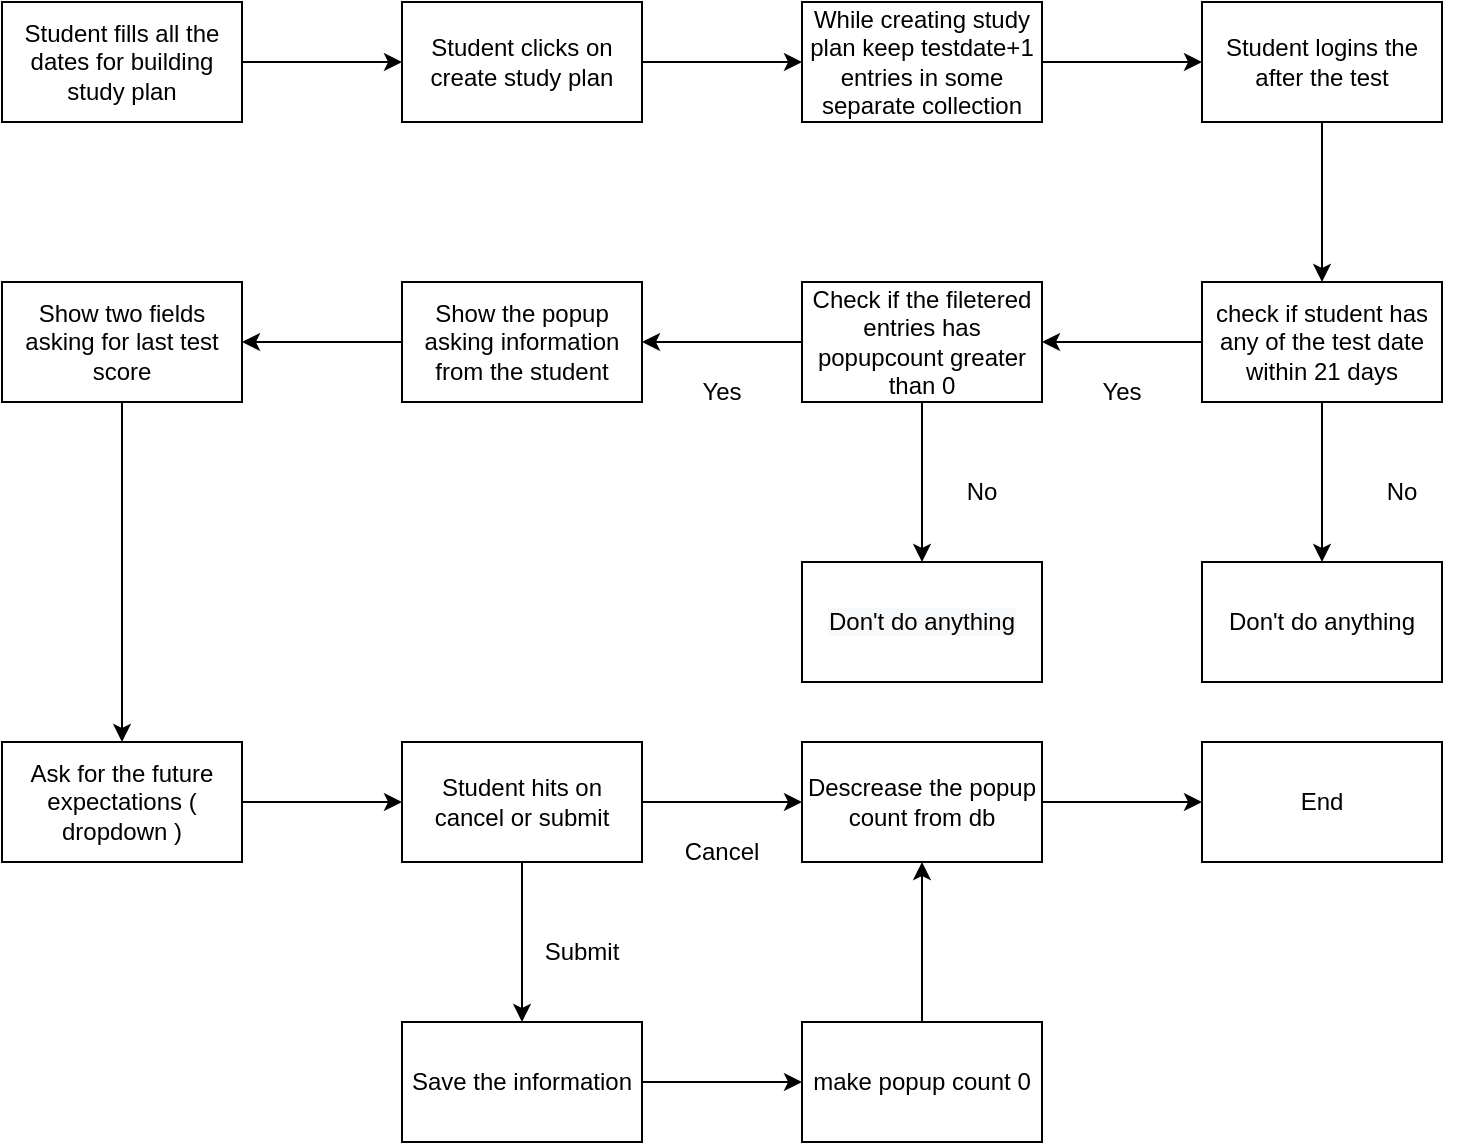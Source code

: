 <mxfile version="16.5.3" type="github">
  <diagram id="rY7nypjyBQNnHECJmD8x" name="Page-1">
    <mxGraphModel dx="1413" dy="653" grid="1" gridSize="10" guides="1" tooltips="1" connect="1" arrows="1" fold="1" page="1" pageScale="1" pageWidth="850" pageHeight="1100" math="0" shadow="0">
      <root>
        <mxCell id="0" />
        <mxCell id="1" parent="0" />
        <mxCell id="QaNSp-T8NadGFMgmojFY-3" value="" style="edgeStyle=orthogonalEdgeStyle;rounded=0;orthogonalLoop=1;jettySize=auto;html=1;" edge="1" parent="1" source="QaNSp-T8NadGFMgmojFY-1" target="QaNSp-T8NadGFMgmojFY-2">
          <mxGeometry relative="1" as="geometry" />
        </mxCell>
        <mxCell id="QaNSp-T8NadGFMgmojFY-1" value="Student fills all the dates for building study plan" style="rounded=0;whiteSpace=wrap;html=1;" vertex="1" parent="1">
          <mxGeometry x="40" y="40" width="120" height="60" as="geometry" />
        </mxCell>
        <mxCell id="QaNSp-T8NadGFMgmojFY-5" value="" style="edgeStyle=orthogonalEdgeStyle;rounded=0;orthogonalLoop=1;jettySize=auto;html=1;" edge="1" parent="1" source="QaNSp-T8NadGFMgmojFY-2" target="QaNSp-T8NadGFMgmojFY-4">
          <mxGeometry relative="1" as="geometry" />
        </mxCell>
        <mxCell id="QaNSp-T8NadGFMgmojFY-2" value="Student clicks on create study plan" style="whiteSpace=wrap;html=1;rounded=0;" vertex="1" parent="1">
          <mxGeometry x="240" y="40" width="120" height="60" as="geometry" />
        </mxCell>
        <mxCell id="QaNSp-T8NadGFMgmojFY-7" value="" style="edgeStyle=orthogonalEdgeStyle;rounded=0;orthogonalLoop=1;jettySize=auto;html=1;" edge="1" parent="1" source="QaNSp-T8NadGFMgmojFY-4" target="QaNSp-T8NadGFMgmojFY-6">
          <mxGeometry relative="1" as="geometry" />
        </mxCell>
        <mxCell id="QaNSp-T8NadGFMgmojFY-4" value="While creating study plan keep testdate+1 entries in some separate collection" style="whiteSpace=wrap;html=1;rounded=0;" vertex="1" parent="1">
          <mxGeometry x="440" y="40" width="120" height="60" as="geometry" />
        </mxCell>
        <mxCell id="QaNSp-T8NadGFMgmojFY-9" value="" style="edgeStyle=orthogonalEdgeStyle;rounded=0;orthogonalLoop=1;jettySize=auto;html=1;" edge="1" parent="1" source="QaNSp-T8NadGFMgmojFY-6" target="QaNSp-T8NadGFMgmojFY-8">
          <mxGeometry relative="1" as="geometry" />
        </mxCell>
        <mxCell id="QaNSp-T8NadGFMgmojFY-6" value="Student logins the after the test" style="whiteSpace=wrap;html=1;rounded=0;" vertex="1" parent="1">
          <mxGeometry x="640" y="40" width="120" height="60" as="geometry" />
        </mxCell>
        <mxCell id="QaNSp-T8NadGFMgmojFY-13" value="" style="edgeStyle=orthogonalEdgeStyle;rounded=0;orthogonalLoop=1;jettySize=auto;html=1;" edge="1" parent="1" source="QaNSp-T8NadGFMgmojFY-8" target="QaNSp-T8NadGFMgmojFY-12">
          <mxGeometry relative="1" as="geometry" />
        </mxCell>
        <mxCell id="QaNSp-T8NadGFMgmojFY-16" value="" style="edgeStyle=orthogonalEdgeStyle;rounded=0;orthogonalLoop=1;jettySize=auto;html=1;" edge="1" parent="1" source="QaNSp-T8NadGFMgmojFY-8" target="QaNSp-T8NadGFMgmojFY-15">
          <mxGeometry relative="1" as="geometry" />
        </mxCell>
        <mxCell id="QaNSp-T8NadGFMgmojFY-8" value="check if student has any of the test date within 21 days" style="whiteSpace=wrap;html=1;rounded=0;" vertex="1" parent="1">
          <mxGeometry x="640" y="180" width="120" height="60" as="geometry" />
        </mxCell>
        <mxCell id="QaNSp-T8NadGFMgmojFY-12" value="Don&#39;t do anything" style="whiteSpace=wrap;html=1;rounded=0;" vertex="1" parent="1">
          <mxGeometry x="640" y="320" width="120" height="60" as="geometry" />
        </mxCell>
        <mxCell id="QaNSp-T8NadGFMgmojFY-18" value="" style="edgeStyle=orthogonalEdgeStyle;rounded=0;orthogonalLoop=1;jettySize=auto;html=1;" edge="1" parent="1" source="QaNSp-T8NadGFMgmojFY-15" target="QaNSp-T8NadGFMgmojFY-17">
          <mxGeometry relative="1" as="geometry" />
        </mxCell>
        <mxCell id="QaNSp-T8NadGFMgmojFY-20" value="" style="edgeStyle=orthogonalEdgeStyle;rounded=0;orthogonalLoop=1;jettySize=auto;html=1;" edge="1" parent="1" source="QaNSp-T8NadGFMgmojFY-15" target="QaNSp-T8NadGFMgmojFY-19">
          <mxGeometry relative="1" as="geometry" />
        </mxCell>
        <mxCell id="QaNSp-T8NadGFMgmojFY-15" value="Check if the filetered entries has popupcount greater than 0" style="whiteSpace=wrap;html=1;rounded=0;" vertex="1" parent="1">
          <mxGeometry x="440" y="180" width="120" height="60" as="geometry" />
        </mxCell>
        <mxCell id="QaNSp-T8NadGFMgmojFY-17" value="&#xa;&#xa;&lt;span style=&quot;color: rgb(0, 0, 0); font-family: helvetica; font-size: 12px; font-style: normal; font-weight: 400; letter-spacing: normal; text-align: center; text-indent: 0px; text-transform: none; word-spacing: 0px; background-color: rgb(248, 249, 250); display: inline; float: none;&quot;&gt;Don&#39;t do anything&lt;/span&gt;&#xa;&#xa;" style="whiteSpace=wrap;html=1;rounded=0;" vertex="1" parent="1">
          <mxGeometry x="440" y="320" width="120" height="60" as="geometry" />
        </mxCell>
        <mxCell id="QaNSp-T8NadGFMgmojFY-22" value="" style="edgeStyle=orthogonalEdgeStyle;rounded=0;orthogonalLoop=1;jettySize=auto;html=1;" edge="1" parent="1" source="QaNSp-T8NadGFMgmojFY-19" target="QaNSp-T8NadGFMgmojFY-21">
          <mxGeometry relative="1" as="geometry" />
        </mxCell>
        <mxCell id="QaNSp-T8NadGFMgmojFY-19" value="Show the popup asking information from the student" style="whiteSpace=wrap;html=1;rounded=0;" vertex="1" parent="1">
          <mxGeometry x="240" y="180" width="120" height="60" as="geometry" />
        </mxCell>
        <mxCell id="QaNSp-T8NadGFMgmojFY-24" value="" style="edgeStyle=orthogonalEdgeStyle;rounded=0;orthogonalLoop=1;jettySize=auto;html=1;" edge="1" parent="1" source="QaNSp-T8NadGFMgmojFY-21" target="QaNSp-T8NadGFMgmojFY-23">
          <mxGeometry relative="1" as="geometry" />
        </mxCell>
        <mxCell id="QaNSp-T8NadGFMgmojFY-21" value="Show two fields asking for last test score" style="whiteSpace=wrap;html=1;rounded=0;" vertex="1" parent="1">
          <mxGeometry x="40" y="180" width="120" height="60" as="geometry" />
        </mxCell>
        <mxCell id="QaNSp-T8NadGFMgmojFY-28" value="" style="edgeStyle=orthogonalEdgeStyle;rounded=0;orthogonalLoop=1;jettySize=auto;html=1;" edge="1" parent="1" source="QaNSp-T8NadGFMgmojFY-23">
          <mxGeometry relative="1" as="geometry">
            <mxPoint x="240" y="440" as="targetPoint" />
          </mxGeometry>
        </mxCell>
        <mxCell id="QaNSp-T8NadGFMgmojFY-23" value="Ask for the future expectations ( dropdown )" style="whiteSpace=wrap;html=1;rounded=0;" vertex="1" parent="1">
          <mxGeometry x="40" y="410" width="120" height="60" as="geometry" />
        </mxCell>
        <mxCell id="QaNSp-T8NadGFMgmojFY-30" value="" style="edgeStyle=orthogonalEdgeStyle;rounded=0;orthogonalLoop=1;jettySize=auto;html=1;" edge="1" parent="1" source="QaNSp-T8NadGFMgmojFY-27" target="QaNSp-T8NadGFMgmojFY-29">
          <mxGeometry relative="1" as="geometry" />
        </mxCell>
        <mxCell id="QaNSp-T8NadGFMgmojFY-32" value="" style="edgeStyle=orthogonalEdgeStyle;rounded=0;orthogonalLoop=1;jettySize=auto;html=1;" edge="1" parent="1" source="QaNSp-T8NadGFMgmojFY-27" target="QaNSp-T8NadGFMgmojFY-31">
          <mxGeometry relative="1" as="geometry" />
        </mxCell>
        <mxCell id="QaNSp-T8NadGFMgmojFY-27" value="Student hits on cancel or submit" style="whiteSpace=wrap;html=1;rounded=0;" vertex="1" parent="1">
          <mxGeometry x="240" y="410" width="120" height="60" as="geometry" />
        </mxCell>
        <mxCell id="QaNSp-T8NadGFMgmojFY-45" value="" style="edgeStyle=orthogonalEdgeStyle;rounded=0;orthogonalLoop=1;jettySize=auto;html=1;" edge="1" parent="1" source="QaNSp-T8NadGFMgmojFY-29">
          <mxGeometry relative="1" as="geometry">
            <mxPoint x="440" y="580" as="targetPoint" />
          </mxGeometry>
        </mxCell>
        <mxCell id="QaNSp-T8NadGFMgmojFY-29" value="Save the information" style="whiteSpace=wrap;html=1;rounded=0;" vertex="1" parent="1">
          <mxGeometry x="240" y="550" width="120" height="60" as="geometry" />
        </mxCell>
        <mxCell id="QaNSp-T8NadGFMgmojFY-36" value="" style="edgeStyle=orthogonalEdgeStyle;rounded=0;orthogonalLoop=1;jettySize=auto;html=1;" edge="1" parent="1" source="QaNSp-T8NadGFMgmojFY-31" target="QaNSp-T8NadGFMgmojFY-35">
          <mxGeometry relative="1" as="geometry" />
        </mxCell>
        <mxCell id="QaNSp-T8NadGFMgmojFY-31" value="Descrease the popup count from db" style="whiteSpace=wrap;html=1;rounded=0;" vertex="1" parent="1">
          <mxGeometry x="440" y="410" width="120" height="60" as="geometry" />
        </mxCell>
        <mxCell id="QaNSp-T8NadGFMgmojFY-35" value="End" style="whiteSpace=wrap;html=1;rounded=0;" vertex="1" parent="1">
          <mxGeometry x="640" y="410" width="120" height="60" as="geometry" />
        </mxCell>
        <mxCell id="QaNSp-T8NadGFMgmojFY-37" value="Yes" style="text;html=1;strokeColor=none;fillColor=none;align=center;verticalAlign=middle;whiteSpace=wrap;rounded=0;" vertex="1" parent="1">
          <mxGeometry x="370" y="220" width="60" height="30" as="geometry" />
        </mxCell>
        <mxCell id="QaNSp-T8NadGFMgmojFY-38" value="Yes" style="text;html=1;strokeColor=none;fillColor=none;align=center;verticalAlign=middle;whiteSpace=wrap;rounded=0;" vertex="1" parent="1">
          <mxGeometry x="570" y="220" width="60" height="30" as="geometry" />
        </mxCell>
        <mxCell id="QaNSp-T8NadGFMgmojFY-39" value="No" style="text;html=1;strokeColor=none;fillColor=none;align=center;verticalAlign=middle;whiteSpace=wrap;rounded=0;" vertex="1" parent="1">
          <mxGeometry x="710" y="270" width="60" height="30" as="geometry" />
        </mxCell>
        <mxCell id="QaNSp-T8NadGFMgmojFY-40" value="No" style="text;html=1;strokeColor=none;fillColor=none;align=center;verticalAlign=middle;whiteSpace=wrap;rounded=0;" vertex="1" parent="1">
          <mxGeometry x="500" y="270" width="60" height="30" as="geometry" />
        </mxCell>
        <mxCell id="QaNSp-T8NadGFMgmojFY-41" value="Cancel" style="text;html=1;strokeColor=none;fillColor=none;align=center;verticalAlign=middle;whiteSpace=wrap;rounded=0;" vertex="1" parent="1">
          <mxGeometry x="370" y="450" width="60" height="30" as="geometry" />
        </mxCell>
        <mxCell id="QaNSp-T8NadGFMgmojFY-42" value="Submit" style="text;html=1;strokeColor=none;fillColor=none;align=center;verticalAlign=middle;whiteSpace=wrap;rounded=0;" vertex="1" parent="1">
          <mxGeometry x="300" y="500" width="60" height="30" as="geometry" />
        </mxCell>
        <mxCell id="QaNSp-T8NadGFMgmojFY-47" value="" style="edgeStyle=orthogonalEdgeStyle;rounded=0;orthogonalLoop=1;jettySize=auto;html=1;" edge="1" parent="1" source="QaNSp-T8NadGFMgmojFY-43">
          <mxGeometry relative="1" as="geometry">
            <mxPoint x="500" y="470" as="targetPoint" />
          </mxGeometry>
        </mxCell>
        <mxCell id="QaNSp-T8NadGFMgmojFY-43" value="make popup count 0" style="whiteSpace=wrap;html=1;rounded=0;" vertex="1" parent="1">
          <mxGeometry x="440" y="550" width="120" height="60" as="geometry" />
        </mxCell>
      </root>
    </mxGraphModel>
  </diagram>
</mxfile>
